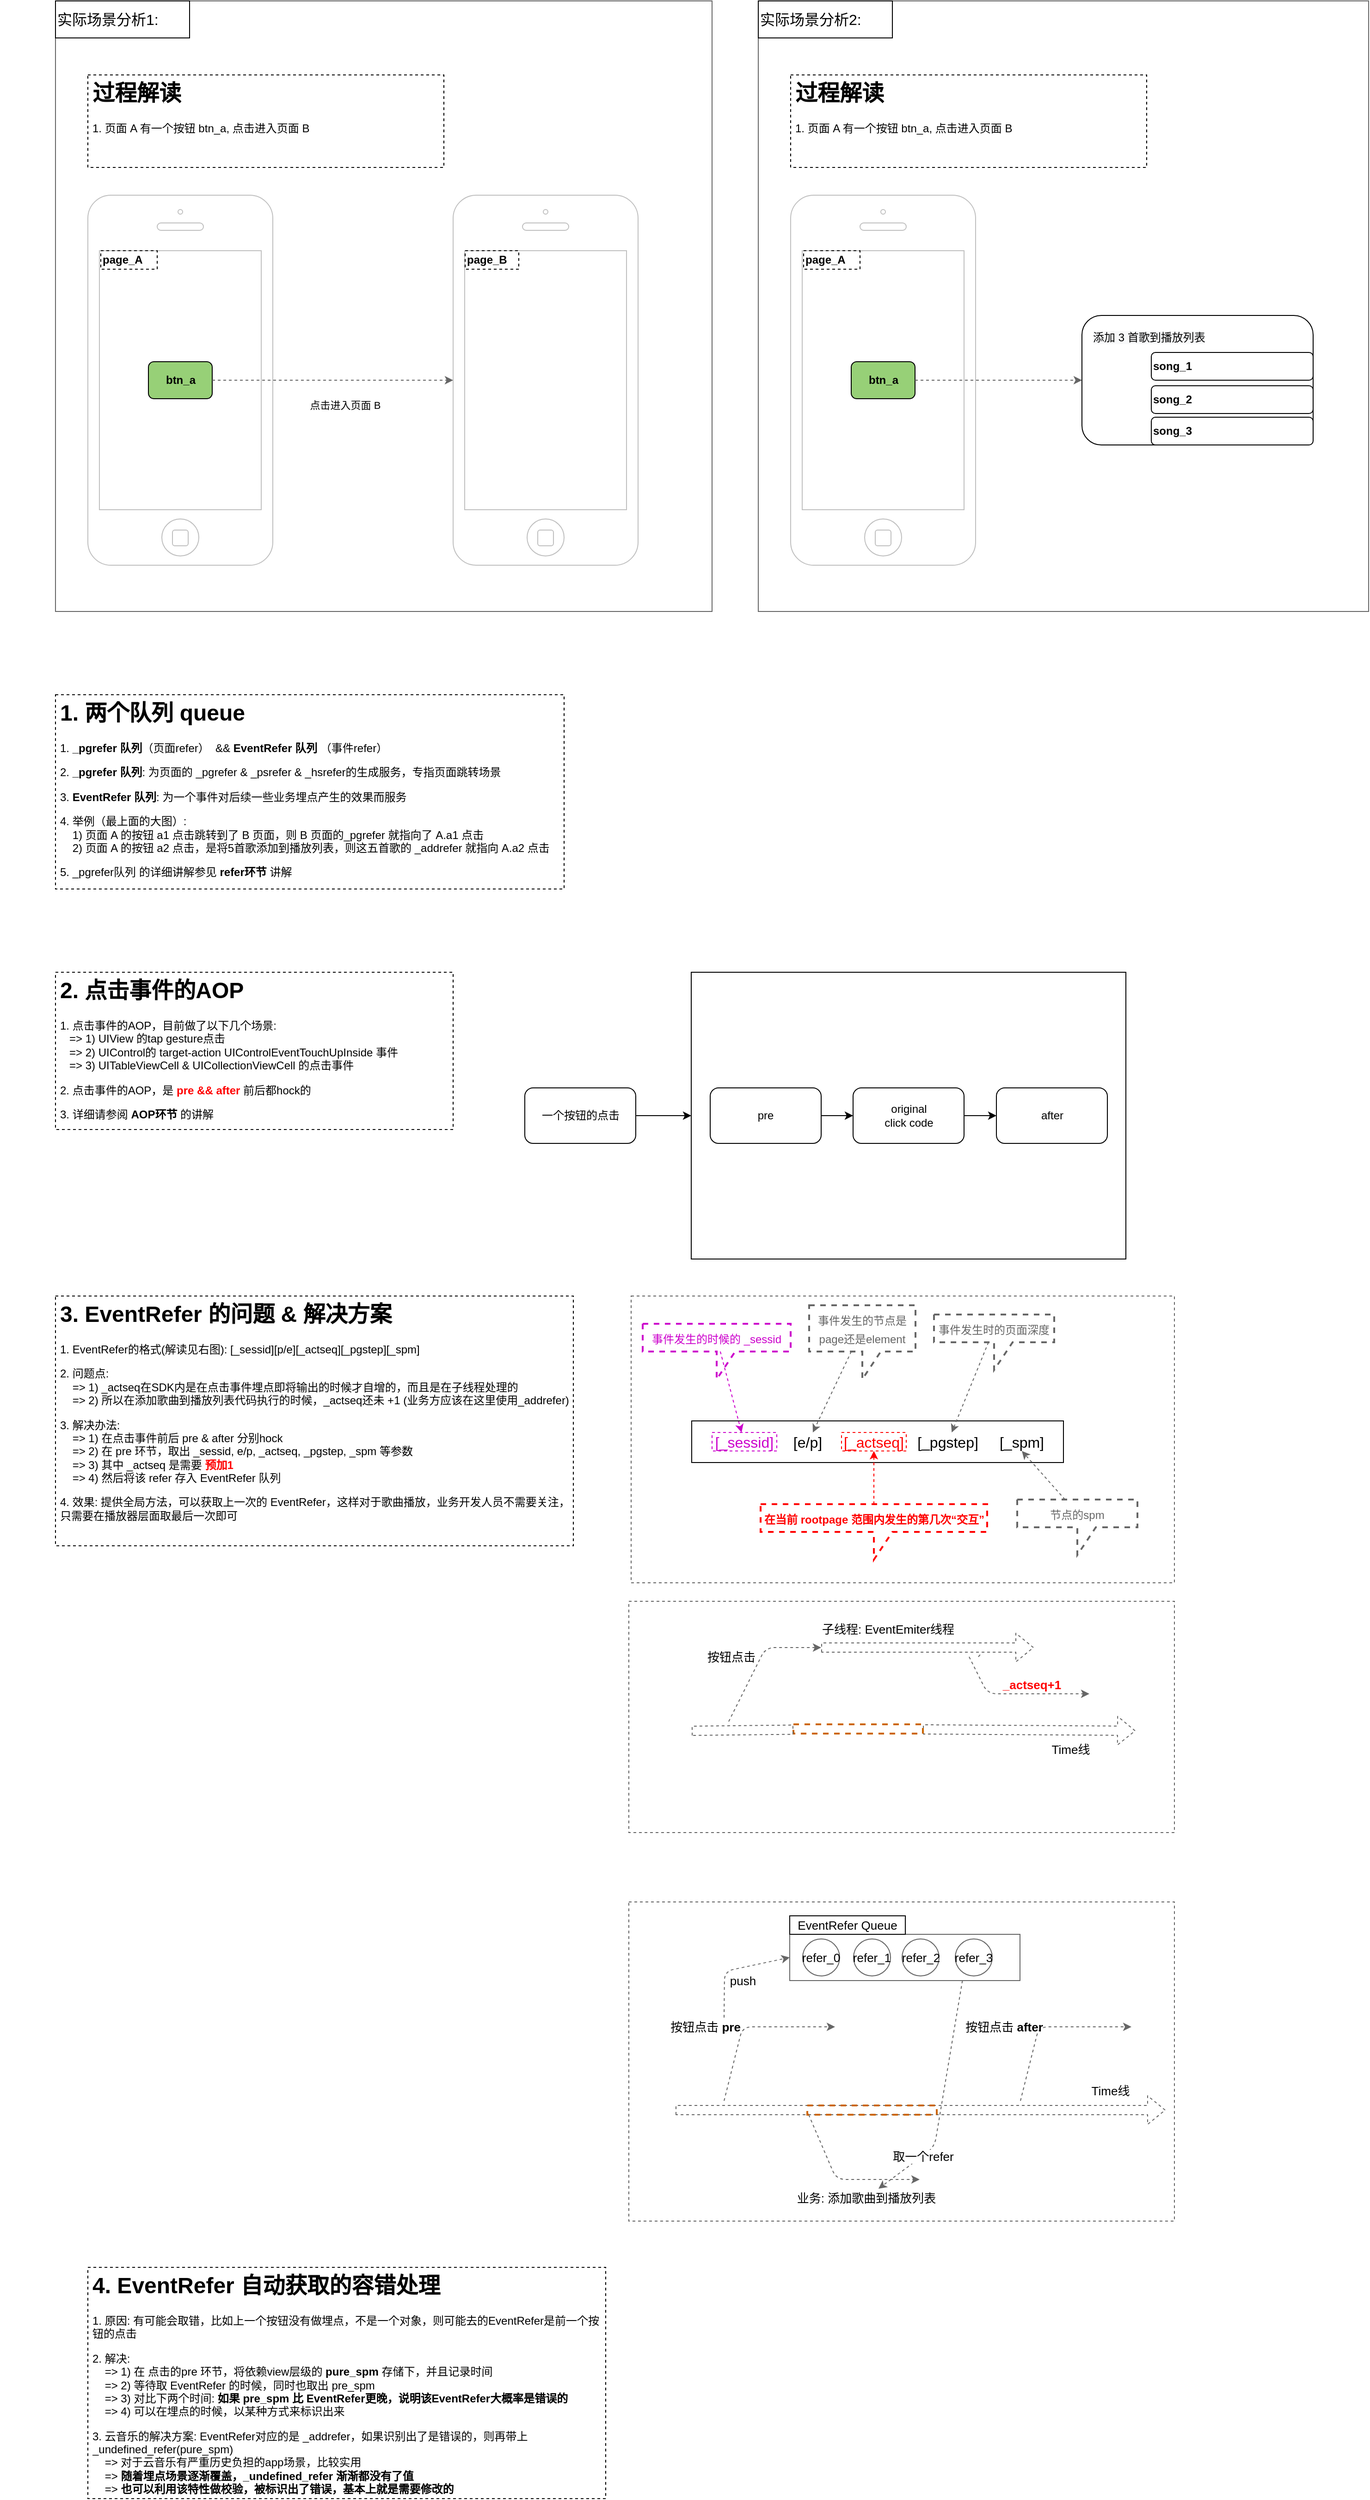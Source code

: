 <mxfile version="14.6.11" type="github">
  <diagram id="_ZPEgi9wng2458FTJGSn" name="Page-1">
    <mxGraphModel dx="2290" dy="2347" grid="1" gridSize="10" guides="1" tooltips="1" connect="1" arrows="1" fold="1" page="1" pageScale="1" pageWidth="827" pageHeight="1169" math="0" shadow="0">
      <root>
        <mxCell id="0" />
        <mxCell id="1" parent="0" />
        <mxCell id="x_XK1Yig7gq4vAHvtXbg-77" value="" style="rounded=0;whiteSpace=wrap;html=1;dashed=1;fontSize=13;fontColor=#000000;strokeWidth=1;strokeColor=#666666;" vertex="1" parent="1">
          <mxGeometry x="660" y="955" width="590" height="345" as="geometry" />
        </mxCell>
        <mxCell id="x_XK1Yig7gq4vAHvtXbg-54" value="" style="rounded=0;whiteSpace=wrap;html=1;dashed=1;fontSize=13;fontColor=#000000;strokeWidth=1;strokeColor=#666666;" vertex="1" parent="1">
          <mxGeometry x="662.5" y="300" width="587.5" height="310" as="geometry" />
        </mxCell>
        <mxCell id="x_XK1Yig7gq4vAHvtXbg-53" value="" style="rounded=0;whiteSpace=wrap;html=1;dashed=1;fontSize=13;fontColor=#000000;strokeWidth=1;strokeColor=#666666;" vertex="1" parent="1">
          <mxGeometry x="660" y="630" width="590" height="250" as="geometry" />
        </mxCell>
        <mxCell id="CS7jje6rmYeDG2XOKvHa-1" value="" style="rounded=0;whiteSpace=wrap;html=1;strokeColor=#666666;fontColor=#666666;" parent="1" vertex="1">
          <mxGeometry x="40" y="-1100" width="710" height="660" as="geometry" />
        </mxCell>
        <mxCell id="CS7jje6rmYeDG2XOKvHa-2" value="" style="html=1;verticalLabelPosition=bottom;labelBackgroundColor=#ffffff;verticalAlign=top;shadow=0;dashed=0;strokeWidth=1;shape=mxgraph.ios7.misc.iphone;strokeColor=#c0c0c0;fontColor=#000000;fillColor=#ffffff;align=left;" parent="1" vertex="1">
          <mxGeometry x="75" y="-890" width="200" height="400" as="geometry" />
        </mxCell>
        <mxCell id="CS7jje6rmYeDG2XOKvHa-3" value="page_A" style="text;html=1;fillColor=none;align=left;verticalAlign=middle;whiteSpace=wrap;rounded=0;fontColor=#000000;strokeColor=#000000;dashed=1;fontStyle=1" parent="1" vertex="1">
          <mxGeometry x="89" y="-830" width="61" height="20" as="geometry" />
        </mxCell>
        <mxCell id="CS7jje6rmYeDG2XOKvHa-6" value="btn_a" style="rounded=1;whiteSpace=wrap;html=1;fontColor=#000000;strokeColor=#000000;align=center;fontStyle=1;fillColor=#97D077;" parent="1" vertex="1">
          <mxGeometry x="140.5" y="-710" width="69" height="40" as="geometry" />
        </mxCell>
        <mxCell id="CS7jje6rmYeDG2XOKvHa-9" value="" style="html=1;verticalLabelPosition=bottom;labelBackgroundColor=#ffffff;verticalAlign=top;shadow=0;dashed=0;strokeWidth=1;shape=mxgraph.ios7.misc.iphone;strokeColor=#c0c0c0;fontColor=#000000;fillColor=#ffffff;align=left;" parent="1" vertex="1">
          <mxGeometry x="470" y="-890" width="200" height="400" as="geometry" />
        </mxCell>
        <mxCell id="CS7jje6rmYeDG2XOKvHa-10" style="edgeStyle=none;rounded=0;orthogonalLoop=1;jettySize=auto;html=1;dashed=1;fontColor=#000000;strokeColor=#666666;" parent="1" source="CS7jje6rmYeDG2XOKvHa-6" target="CS7jje6rmYeDG2XOKvHa-9" edge="1">
          <mxGeometry relative="1" as="geometry">
            <mxPoint x="586.75" y="-690" as="sourcePoint" />
          </mxGeometry>
        </mxCell>
        <mxCell id="CS7jje6rmYeDG2XOKvHa-12" value="page_B" style="text;html=1;fillColor=none;align=left;verticalAlign=middle;whiteSpace=wrap;rounded=0;fontColor=#000000;strokeColor=#000000;dashed=1;fontStyle=1" parent="1" vertex="1">
          <mxGeometry x="483" y="-830" width="58" height="20" as="geometry" />
        </mxCell>
        <mxCell id="CS7jje6rmYeDG2XOKvHa-13" value="点击进入页面 B" style="edgeLabel;html=1;align=center;verticalAlign=middle;resizable=0;points=[];fontColor=#000000;" parent="1" vertex="1" connectable="0">
          <mxGeometry x="-20" y="-650" as="geometry">
            <mxPoint x="373" y="-13" as="offset" />
          </mxGeometry>
        </mxCell>
        <mxCell id="CS7jje6rmYeDG2XOKvHa-14" value="&lt;span style=&quot;font-size: 16px&quot;&gt;实际场景分析1:&lt;/span&gt;" style="text;html=1;fillColor=none;align=left;verticalAlign=middle;whiteSpace=wrap;rounded=0;strokeColor=#000000;" parent="1" vertex="1">
          <mxGeometry x="40" y="-1100" width="145" height="40" as="geometry" />
        </mxCell>
        <mxCell id="CS7jje6rmYeDG2XOKvHa-15" value="&lt;h1&gt;过程解读&lt;/h1&gt;&lt;p&gt;1. 页面 A 有一个按钮 btn_a, 点击进入页面 B&lt;/p&gt;" style="text;html=1;fillColor=none;spacing=5;spacingTop=-20;whiteSpace=wrap;overflow=hidden;rounded=0;fontColor=#000000;align=left;strokeColor=#000000;dashed=1;" parent="1" vertex="1">
          <mxGeometry x="75" y="-1020" width="385" height="100" as="geometry" />
        </mxCell>
        <mxCell id="CS7jje6rmYeDG2XOKvHa-18" value="" style="rounded=0;whiteSpace=wrap;html=1;strokeColor=#666666;fontColor=#666666;" parent="1" vertex="1">
          <mxGeometry x="800" y="-1100" width="660" height="660" as="geometry" />
        </mxCell>
        <mxCell id="CS7jje6rmYeDG2XOKvHa-19" value="" style="html=1;verticalLabelPosition=bottom;labelBackgroundColor=#ffffff;verticalAlign=top;shadow=0;dashed=0;strokeWidth=1;shape=mxgraph.ios7.misc.iphone;strokeColor=#c0c0c0;fontColor=#000000;fillColor=#ffffff;align=left;" parent="1" vertex="1">
          <mxGeometry x="835" y="-890" width="200" height="400" as="geometry" />
        </mxCell>
        <mxCell id="CS7jje6rmYeDG2XOKvHa-20" value="page_A" style="text;html=1;fillColor=none;align=left;verticalAlign=middle;whiteSpace=wrap;rounded=0;fontColor=#000000;strokeColor=#000000;dashed=1;fontStyle=1" parent="1" vertex="1">
          <mxGeometry x="849" y="-830" width="61" height="20" as="geometry" />
        </mxCell>
        <mxCell id="CS7jje6rmYeDG2XOKvHa-21" value="btn_a" style="rounded=1;whiteSpace=wrap;html=1;fontColor=#000000;strokeColor=#000000;align=center;fontStyle=1;fillColor=#97D077;" parent="1" vertex="1">
          <mxGeometry x="900.5" y="-710" width="69" height="40" as="geometry" />
        </mxCell>
        <mxCell id="CS7jje6rmYeDG2XOKvHa-23" style="edgeStyle=none;rounded=0;orthogonalLoop=1;jettySize=auto;html=1;dashed=1;fontColor=#000000;strokeColor=#666666;" parent="1" source="CS7jje6rmYeDG2XOKvHa-21" target="CS7jje6rmYeDG2XOKvHa-27" edge="1">
          <mxGeometry relative="1" as="geometry">
            <mxPoint x="1346.75" y="-690" as="sourcePoint" />
            <mxPoint x="1140" y="-690" as="targetPoint" />
          </mxGeometry>
        </mxCell>
        <mxCell id="CS7jje6rmYeDG2XOKvHa-25" value="&lt;span style=&quot;font-size: 16px&quot;&gt;实际场景分析2:&lt;/span&gt;" style="text;html=1;fillColor=none;align=left;verticalAlign=middle;whiteSpace=wrap;rounded=0;strokeColor=#000000;" parent="1" vertex="1">
          <mxGeometry x="800" y="-1100" width="145" height="40" as="geometry" />
        </mxCell>
        <mxCell id="CS7jje6rmYeDG2XOKvHa-26" value="&lt;h1&gt;过程解读&lt;/h1&gt;&lt;p&gt;1. 页面 A 有一个按钮 btn_a, 点击进入页面 B&lt;/p&gt;" style="text;html=1;fillColor=none;spacing=5;spacingTop=-20;whiteSpace=wrap;overflow=hidden;rounded=0;fontColor=#000000;align=left;strokeColor=#000000;dashed=1;" parent="1" vertex="1">
          <mxGeometry x="835" y="-1020" width="385" height="100" as="geometry" />
        </mxCell>
        <mxCell id="CS7jje6rmYeDG2XOKvHa-27" value="" style="rounded=1;whiteSpace=wrap;html=1;" parent="1" vertex="1">
          <mxGeometry x="1150" y="-760" width="250" height="140" as="geometry" />
        </mxCell>
        <mxCell id="CS7jje6rmYeDG2XOKvHa-30" value="&lt;span style=&quot;color: rgb(0 , 0 , 0) ; font-family: &amp;#34;helvetica&amp;#34; ; font-size: 12px ; font-style: normal ; font-weight: 400 ; letter-spacing: normal ; text-align: center ; text-indent: 0px ; text-transform: none ; word-spacing: 0px ; background-color: rgb(248 , 249 , 250) ; display: inline ; float: none&quot;&gt;添加 3 首歌到播放列表&lt;/span&gt;" style="text;whiteSpace=wrap;html=1;" parent="1" vertex="1">
          <mxGeometry x="1160" y="-750" width="150" height="30" as="geometry" />
        </mxCell>
        <mxCell id="CS7jje6rmYeDG2XOKvHa-31" value="&lt;b&gt;song_1&lt;/b&gt;" style="rounded=1;whiteSpace=wrap;html=1;align=left;" parent="1" vertex="1">
          <mxGeometry x="1225" y="-720" width="175" height="30" as="geometry" />
        </mxCell>
        <mxCell id="CS7jje6rmYeDG2XOKvHa-32" value="&lt;b&gt;song_2&lt;/b&gt;" style="rounded=1;whiteSpace=wrap;html=1;align=left;" parent="1" vertex="1">
          <mxGeometry x="1225" y="-684" width="175" height="30" as="geometry" />
        </mxCell>
        <mxCell id="CS7jje6rmYeDG2XOKvHa-33" value="&lt;b&gt;song_3&lt;/b&gt;" style="rounded=1;whiteSpace=wrap;html=1;align=left;" parent="1" vertex="1">
          <mxGeometry x="1225" y="-650" width="175" height="30" as="geometry" />
        </mxCell>
        <mxCell id="CS7jje6rmYeDG2XOKvHa-34" value="&lt;h1&gt;2. 点击事件的AOP&lt;/h1&gt;&lt;p&gt;1. 点击事件的AOP，目前做了以下几个场景:&lt;br&gt;&lt;span&gt;&amp;nbsp; &amp;nbsp;=&amp;gt; 1) UIView 的tap gesture点击&lt;br&gt;&amp;nbsp; &amp;nbsp;=&amp;gt; 2) UIControl的 target-action UIControlEventTouchUpInside 事件&lt;br&gt;&amp;nbsp; &amp;nbsp;=&amp;gt; 3) UITableViewCell &amp;amp; UICollectionViewCell 的点击事件&lt;br&gt;&lt;/span&gt;&lt;/p&gt;&lt;p&gt;2. 点击事件的AOP，是 &lt;b&gt;&lt;font color=&quot;#ff0000&quot;&gt;pre &amp;amp;&amp;amp; after&lt;/font&gt;&lt;/b&gt; 前后都hock的&lt;/p&gt;&lt;p&gt;3. 详细请参阅 &lt;b&gt;AOP环节&lt;/b&gt; 的讲解&lt;/p&gt;" style="text;html=1;fillColor=none;spacing=5;spacingTop=-20;whiteSpace=wrap;overflow=hidden;rounded=0;strokeColor=#000000;dashed=1;" parent="1" vertex="1">
          <mxGeometry x="40" y="-50" width="430" height="170" as="geometry" />
        </mxCell>
        <mxCell id="x_XK1Yig7gq4vAHvtXbg-7" style="edgeStyle=orthogonalEdgeStyle;rounded=0;orthogonalLoop=1;jettySize=auto;html=1;" edge="1" parent="1" source="x_XK1Yig7gq4vAHvtXbg-1" target="x_XK1Yig7gq4vAHvtXbg-3">
          <mxGeometry relative="1" as="geometry" />
        </mxCell>
        <mxCell id="x_XK1Yig7gq4vAHvtXbg-1" value="一个按钮的点击" style="rounded=1;whiteSpace=wrap;html=1;" vertex="1" parent="1">
          <mxGeometry x="547.5" y="75" width="120" height="60" as="geometry" />
        </mxCell>
        <mxCell id="x_XK1Yig7gq4vAHvtXbg-3" value="" style="rounded=0;whiteSpace=wrap;html=1;" vertex="1" parent="1">
          <mxGeometry x="727.5" y="-50" width="470" height="310" as="geometry" />
        </mxCell>
        <mxCell id="x_XK1Yig7gq4vAHvtXbg-9" style="edgeStyle=orthogonalEdgeStyle;rounded=0;orthogonalLoop=1;jettySize=auto;html=1;" edge="1" parent="1" source="x_XK1Yig7gq4vAHvtXbg-4" target="x_XK1Yig7gq4vAHvtXbg-6">
          <mxGeometry relative="1" as="geometry" />
        </mxCell>
        <mxCell id="x_XK1Yig7gq4vAHvtXbg-4" value="original &lt;br&gt;click code" style="rounded=1;whiteSpace=wrap;html=1;" vertex="1" parent="1">
          <mxGeometry x="902.5" y="75" width="120" height="60" as="geometry" />
        </mxCell>
        <mxCell id="x_XK1Yig7gq4vAHvtXbg-8" style="edgeStyle=orthogonalEdgeStyle;rounded=0;orthogonalLoop=1;jettySize=auto;html=1;" edge="1" parent="1" source="x_XK1Yig7gq4vAHvtXbg-5" target="x_XK1Yig7gq4vAHvtXbg-4">
          <mxGeometry relative="1" as="geometry" />
        </mxCell>
        <mxCell id="x_XK1Yig7gq4vAHvtXbg-5" value="pre" style="rounded=1;whiteSpace=wrap;html=1;" vertex="1" parent="1">
          <mxGeometry x="748" y="75" width="120" height="60" as="geometry" />
        </mxCell>
        <mxCell id="x_XK1Yig7gq4vAHvtXbg-6" value="after" style="rounded=1;whiteSpace=wrap;html=1;" vertex="1" parent="1">
          <mxGeometry x="1057.5" y="75" width="120" height="60" as="geometry" />
        </mxCell>
        <mxCell id="x_XK1Yig7gq4vAHvtXbg-10" value="&lt;h1&gt;1. 两个队列 queue&lt;/h1&gt;&lt;p&gt;1. &lt;b&gt;_pgrefer 队列&lt;/b&gt;（页面refer）&amp;nbsp; &amp;amp;&amp;amp; &lt;b&gt;EventRefer 队列&lt;/b&gt; （事件refer）&lt;span&gt;&lt;br&gt;&lt;/span&gt;&lt;/p&gt;&lt;p&gt;2. &lt;b&gt;_pgrefer 队列&lt;/b&gt;: 为页面的 _pgrefer &amp;amp; _psrefer &amp;amp; _hsrefer的生成服务，专指页面跳转场景&lt;br&gt;&lt;/p&gt;&lt;p&gt;3. &lt;b&gt;EventRefer 队列&lt;/b&gt;: 为一个事件对后续一些业务埋点产生的效果而服务&lt;/p&gt;&lt;p&gt;4. 举例（最上面的大图）:&lt;br&gt;&amp;nbsp; &amp;nbsp; 1) 页面 A 的按钮 a1 点击跳转到了 B 页面，则 B 页面的_pgrefer 就指向了 A.a1 点击&lt;br&gt;&amp;nbsp; &amp;nbsp; 2) 页面 A 的按钮 a2 点击，是将5首歌添加到播放列表，则这五首歌的 _addrefer 就指向 A.a2 点击&lt;/p&gt;&lt;p&gt;5. _pgrefer队列 的详细讲解参见 &lt;b&gt;refer环节&lt;/b&gt; 讲解&lt;/p&gt;" style="text;html=1;fillColor=none;spacing=5;spacingTop=-20;whiteSpace=wrap;overflow=hidden;rounded=0;strokeColor=#000000;dashed=1;" vertex="1" parent="1">
          <mxGeometry x="40" y="-350" width="550" height="210" as="geometry" />
        </mxCell>
        <mxCell id="x_XK1Yig7gq4vAHvtXbg-11" value="&lt;h1&gt;3. EventRefer 的问题 &amp;amp; 解决方案&lt;/h1&gt;&lt;p&gt;1. EventRefer的格式(解读见右图): [_sessid][p/e][_actseq][_pgstep][_spm]&lt;/p&gt;&lt;p&gt;2. 问题点: &lt;br&gt;&amp;nbsp; &amp;nbsp; =&amp;gt; 1) _actseq在SDK内是在点击事件埋点即将输出的时候才自增的，而且是在子线程处理的&lt;br&gt;&amp;nbsp; &amp;nbsp; =&amp;gt; 2) 所以在添加歌曲到播放列表代码执行的时候，_actseq还未 +1 (业务方应该在这里使用_addrefer)&lt;br&gt;&lt;/p&gt;&lt;p&gt;3. 解决办法:&amp;nbsp;&lt;br&gt;&amp;nbsp; &amp;nbsp; =&amp;gt; 1) 在点击事件前后 pre &amp;amp; after 分别hock&lt;br&gt;&amp;nbsp; &amp;nbsp; =&amp;gt; 2) 在 pre 环节，取出 _sessid, e/p, _actseq, _pgstep, _spm 等参数&lt;br&gt;&amp;nbsp; &amp;nbsp; =&amp;gt; 3) 其中 _actseq 是需要 &lt;font color=&quot;#ff0000&quot; style=&quot;font-weight: bold&quot;&gt;预加1&lt;/font&gt;&lt;br&gt;&amp;nbsp; &amp;nbsp; =&amp;gt; 4) 然后将该 refer 存入 EventRefer 队列&lt;br&gt;&lt;/p&gt;&lt;p&gt;4. 效果: 提供全局方法，可以获取上一次的 EventRefer，这样对于歌曲播放，业务开发人员不需要关注，只需要在播放器层面取最后一次即可&lt;br&gt;&lt;/p&gt;&lt;p&gt;&lt;br&gt;&lt;/p&gt;" style="text;html=1;fillColor=none;spacing=5;spacingTop=-20;whiteSpace=wrap;overflow=hidden;rounded=0;strokeColor=#000000;dashed=1;" vertex="1" parent="1">
          <mxGeometry x="40" y="300" width="560" height="270" as="geometry" />
        </mxCell>
        <mxCell id="x_XK1Yig7gq4vAHvtXbg-12" value="" style="rounded=0;whiteSpace=wrap;html=1;" vertex="1" parent="1">
          <mxGeometry x="728" y="435" width="402" height="45" as="geometry" />
        </mxCell>
        <mxCell id="x_XK1Yig7gq4vAHvtXbg-14" value="[_sessid]" style="text;html=1;fillColor=none;align=center;verticalAlign=middle;whiteSpace=wrap;rounded=0;dashed=1;fontSize=16;fontColor=#CC00CC;strokeColor=#CC00CC;" vertex="1" parent="1">
          <mxGeometry x="750" y="447.5" width="70" height="20" as="geometry" />
        </mxCell>
        <mxCell id="x_XK1Yig7gq4vAHvtXbg-15" value="[e/p]" style="text;html=1;strokeColor=none;fillColor=none;align=center;verticalAlign=middle;whiteSpace=wrap;rounded=0;dashed=1;fontSize=16;" vertex="1" parent="1">
          <mxGeometry x="827" y="447.5" width="53" height="20" as="geometry" />
        </mxCell>
        <mxCell id="x_XK1Yig7gq4vAHvtXbg-16" value="[_actseq]" style="text;html=1;fillColor=none;align=center;verticalAlign=middle;whiteSpace=wrap;rounded=0;dashed=1;fontSize=16;fontColor=#FF0000;strokeColor=#FF0000;" vertex="1" parent="1">
          <mxGeometry x="890" y="447.5" width="70" height="20" as="geometry" />
        </mxCell>
        <mxCell id="x_XK1Yig7gq4vAHvtXbg-17" value="[_pgstep]" style="text;html=1;strokeColor=none;fillColor=none;align=center;verticalAlign=middle;whiteSpace=wrap;rounded=0;dashed=1;fontSize=16;" vertex="1" parent="1">
          <mxGeometry x="969.5" y="447.5" width="70" height="20" as="geometry" />
        </mxCell>
        <mxCell id="x_XK1Yig7gq4vAHvtXbg-18" value="[_spm]" style="text;html=1;strokeColor=none;fillColor=none;align=center;verticalAlign=middle;whiteSpace=wrap;rounded=0;dashed=1;fontSize=16;" vertex="1" parent="1">
          <mxGeometry x="1050" y="447.5" width="70" height="20" as="geometry" />
        </mxCell>
        <mxCell id="x_XK1Yig7gq4vAHvtXbg-20" style="rounded=0;orthogonalLoop=1;jettySize=auto;html=1;fontSize=16;fontColor=#CC00CC;strokeColor=#CC00CC;dashed=1;" edge="1" parent="1" source="x_XK1Yig7gq4vAHvtXbg-19" target="x_XK1Yig7gq4vAHvtXbg-14">
          <mxGeometry relative="1" as="geometry" />
        </mxCell>
        <mxCell id="x_XK1Yig7gq4vAHvtXbg-19" value="&lt;span style=&quot;font-size: 12px; text-align: left;&quot;&gt;事件发生的时候的 _sessid&lt;/span&gt;" style="shape=callout;whiteSpace=wrap;html=1;perimeter=calloutPerimeter;dashed=1;fontSize=16;strokeColor=#CC00CC;strokeWidth=2;fontColor=#CC00CC;fillColor=none;" vertex="1" parent="1">
          <mxGeometry x="675" y="330" width="160" height="60" as="geometry" />
        </mxCell>
        <mxCell id="x_XK1Yig7gq4vAHvtXbg-22" style="edgeStyle=none;rounded=0;orthogonalLoop=1;jettySize=auto;html=1;dashed=1;fontSize=16;fontColor=#666666;strokeColor=#666666;" edge="1" parent="1" source="x_XK1Yig7gq4vAHvtXbg-21" target="x_XK1Yig7gq4vAHvtXbg-15">
          <mxGeometry relative="1" as="geometry" />
        </mxCell>
        <mxCell id="x_XK1Yig7gq4vAHvtXbg-21" value="&lt;span style=&quot;font-size: 12px; text-align: left;&quot;&gt;事件发生的节点是page还是element&lt;/span&gt;" style="shape=callout;whiteSpace=wrap;html=1;perimeter=calloutPerimeter;dashed=1;fontSize=16;strokeWidth=2;fillColor=none;strokeColor=#666666;fontColor=#666666;" vertex="1" parent="1">
          <mxGeometry x="855" y="310" width="115" height="80" as="geometry" />
        </mxCell>
        <mxCell id="x_XK1Yig7gq4vAHvtXbg-24" style="edgeStyle=none;rounded=0;orthogonalLoop=1;jettySize=auto;html=1;dashed=1;fontSize=16;fontColor=#666666;strokeColor=#FF0000;" edge="1" parent="1" source="x_XK1Yig7gq4vAHvtXbg-23" target="x_XK1Yig7gq4vAHvtXbg-16">
          <mxGeometry relative="1" as="geometry" />
        </mxCell>
        <mxCell id="x_XK1Yig7gq4vAHvtXbg-23" value="&lt;b style=&quot;color: rgb(0 , 0 , 0) ; font-size: 12px ; text-align: left&quot;&gt;&lt;font color=&quot;#ff0000&quot;&gt;在当前 rootpage 范围内发生的第几次“交互”&lt;/font&gt;&lt;/b&gt;" style="shape=callout;whiteSpace=wrap;html=1;perimeter=calloutPerimeter;dashed=1;fontSize=16;strokeWidth=2;fontColor=#CC00CC;fillColor=none;strokeColor=#FF0000;" vertex="1" parent="1">
          <mxGeometry x="802.5" y="525" width="245" height="60" as="geometry" />
        </mxCell>
        <mxCell id="x_XK1Yig7gq4vAHvtXbg-26" style="edgeStyle=none;rounded=0;orthogonalLoop=1;jettySize=auto;html=1;dashed=1;fontSize=16;fontColor=#666666;strokeColor=#666666;" edge="1" parent="1" source="x_XK1Yig7gq4vAHvtXbg-25" target="x_XK1Yig7gq4vAHvtXbg-17">
          <mxGeometry relative="1" as="geometry" />
        </mxCell>
        <mxCell id="x_XK1Yig7gq4vAHvtXbg-25" value="&lt;span style=&quot;font-size: 12px ; text-align: left&quot;&gt;事件发生时的页面深度&lt;/span&gt;" style="shape=callout;whiteSpace=wrap;html=1;perimeter=calloutPerimeter;dashed=1;fontSize=16;strokeWidth=2;fillColor=none;fontColor=#666666;strokeColor=#666666;" vertex="1" parent="1">
          <mxGeometry x="990" y="320" width="130" height="60" as="geometry" />
        </mxCell>
        <mxCell id="x_XK1Yig7gq4vAHvtXbg-28" style="edgeStyle=none;rounded=0;orthogonalLoop=1;jettySize=auto;html=1;entryX=0.5;entryY=1;entryDx=0;entryDy=0;dashed=1;fontSize=16;fontColor=#666666;strokeColor=#666666;" edge="1" parent="1" source="x_XK1Yig7gq4vAHvtXbg-27" target="x_XK1Yig7gq4vAHvtXbg-18">
          <mxGeometry relative="1" as="geometry" />
        </mxCell>
        <mxCell id="x_XK1Yig7gq4vAHvtXbg-27" value="&lt;span style=&quot;font-size: 12px ; text-align: left&quot;&gt;节点的spm&lt;/span&gt;" style="shape=callout;whiteSpace=wrap;html=1;perimeter=calloutPerimeter;dashed=1;fontSize=16;strokeWidth=2;fillColor=none;fontColor=#666666;strokeColor=#666666;" vertex="1" parent="1">
          <mxGeometry x="1080" y="520" width="130" height="60" as="geometry" />
        </mxCell>
        <mxCell id="x_XK1Yig7gq4vAHvtXbg-33" value="Time线" style="text;html=1;strokeColor=none;align=center;verticalAlign=middle;whiteSpace=wrap;rounded=0;dashed=1;fontSize=13;" vertex="1" parent="1">
          <mxGeometry x="1107.5" y="780" width="60" height="20" as="geometry" />
        </mxCell>
        <mxCell id="x_XK1Yig7gq4vAHvtXbg-34" value="" style="shape=flexArrow;endArrow=classic;html=1;dashed=1;fontSize=16;fontColor=#000000;strokeColor=#666666;startArrow=none;" edge="1" parent="1" source="x_XK1Yig7gq4vAHvtXbg-47">
          <mxGeometry width="50" height="50" relative="1" as="geometry">
            <mxPoint x="728" y="770" as="sourcePoint" />
            <mxPoint x="1208" y="770" as="targetPoint" />
          </mxGeometry>
        </mxCell>
        <mxCell id="x_XK1Yig7gq4vAHvtXbg-35" value="" style="endArrow=classic;html=1;dashed=1;fontSize=16;fontColor=#000000;strokeColor=#666666;" edge="1" parent="1">
          <mxGeometry width="50" height="50" relative="1" as="geometry">
            <mxPoint x="768" y="760" as="sourcePoint" />
            <mxPoint x="868" y="680" as="targetPoint" />
            <Array as="points">
              <mxPoint x="808" y="680" />
            </Array>
          </mxGeometry>
        </mxCell>
        <mxCell id="x_XK1Yig7gq4vAHvtXbg-38" value="" style="shape=flexArrow;endArrow=classic;html=1;dashed=1;fontSize=16;fontColor=#000000;strokeColor=#666666;" edge="1" parent="1">
          <mxGeometry width="50" height="50" relative="1" as="geometry">
            <mxPoint x="868" y="680" as="sourcePoint" />
            <mxPoint x="1098" y="680" as="targetPoint" />
          </mxGeometry>
        </mxCell>
        <mxCell id="x_XK1Yig7gq4vAHvtXbg-39" value="子线程: EventEmiter线程" style="text;html=1;strokeColor=none;fillColor=none;align=left;verticalAlign=middle;whiteSpace=wrap;rounded=0;dashed=1;fontSize=13;fontColor=#000000;" vertex="1" parent="1">
          <mxGeometry x="867" y="650" width="161" height="20" as="geometry" />
        </mxCell>
        <mxCell id="x_XK1Yig7gq4vAHvtXbg-40" value="" style="endArrow=classic;html=1;dashed=1;fontSize=13;fontColor=#000000;strokeColor=#666666;startArrow=none;" edge="1" parent="1">
          <mxGeometry width="50" height="50" relative="1" as="geometry">
            <mxPoint x="1028" y="690" as="sourcePoint" />
            <mxPoint x="1158" y="730" as="targetPoint" />
            <Array as="points">
              <mxPoint x="1048" y="730" />
            </Array>
          </mxGeometry>
        </mxCell>
        <mxCell id="x_XK1Yig7gq4vAHvtXbg-42" value="" style="endArrow=none;html=1;dashed=1;fontSize=13;fontColor=#000000;strokeColor=#666666;" edge="1" parent="1">
          <mxGeometry width="50" height="50" relative="1" as="geometry">
            <mxPoint x="1038" y="690" as="sourcePoint" />
            <mxPoint x="1041.333" y="686" as="targetPoint" />
            <Array as="points" />
          </mxGeometry>
        </mxCell>
        <mxCell id="x_XK1Yig7gq4vAHvtXbg-45" value="" style="endArrow=classic;html=1;dashed=1;fontSize=13;fontColor=#000000;strokeColor=#666666;" edge="1" parent="1">
          <mxGeometry width="50" height="50" relative="1" as="geometry">
            <mxPoint x="854.5" y="1185" as="sourcePoint" />
            <mxPoint x="974.5" y="1255" as="targetPoint" />
            <Array as="points">
              <mxPoint x="884.5" y="1255" />
            </Array>
          </mxGeometry>
        </mxCell>
        <mxCell id="x_XK1Yig7gq4vAHvtXbg-47" value="" style="rounded=0;whiteSpace=wrap;html=1;dashed=1;fontSize=13;fontColor=#000000;strokeWidth=2;fillColor=none;strokeColor=#CC6600;" vertex="1" parent="1">
          <mxGeometry x="838" y="763" width="140" height="10" as="geometry" />
        </mxCell>
        <mxCell id="x_XK1Yig7gq4vAHvtXbg-48" value="" style="shape=flexArrow;endArrow=none;html=1;dashed=1;fontSize=16;fontColor=#000000;strokeColor=#666666;" edge="1" parent="1" target="x_XK1Yig7gq4vAHvtXbg-47">
          <mxGeometry width="50" height="50" relative="1" as="geometry">
            <mxPoint x="728" y="770" as="sourcePoint" />
            <mxPoint x="1338" y="770" as="targetPoint" />
          </mxGeometry>
        </mxCell>
        <mxCell id="x_XK1Yig7gq4vAHvtXbg-49" value="业务: 添加歌曲到播放列表" style="text;html=1;strokeColor=none;fillColor=none;align=center;verticalAlign=middle;whiteSpace=wrap;rounded=0;dashed=1;fontSize=13;fontColor=#000000;" vertex="1" parent="1">
          <mxGeometry x="832.5" y="1265" width="168" height="20" as="geometry" />
        </mxCell>
        <mxCell id="x_XK1Yig7gq4vAHvtXbg-50" value="按钮点击" style="text;html=1;strokeColor=none;fillColor=none;align=center;verticalAlign=middle;whiteSpace=wrap;rounded=0;dashed=1;fontSize=13;fontColor=#000000;" vertex="1" parent="1">
          <mxGeometry x="735.5" y="680" width="70" height="20" as="geometry" />
        </mxCell>
        <mxCell id="x_XK1Yig7gq4vAHvtXbg-51" value="&lt;b&gt;&lt;font color=&quot;#ff0000&quot;&gt;_actseq+1&lt;/font&gt;&lt;/b&gt;" style="text;html=1;strokeColor=none;fillColor=none;align=center;verticalAlign=middle;whiteSpace=wrap;rounded=0;dashed=1;fontSize=13;fontColor=#000000;" vertex="1" parent="1">
          <mxGeometry x="1050.5" y="710" width="90" height="20" as="geometry" />
        </mxCell>
        <mxCell id="x_XK1Yig7gq4vAHvtXbg-55" value="" style="shape=flexArrow;endArrow=classic;html=1;dashed=1;fontSize=13;fontColor=#000000;strokeColor=#666666;" edge="1" parent="1">
          <mxGeometry width="50" height="50" relative="1" as="geometry">
            <mxPoint x="710.5" y="1180" as="sourcePoint" />
            <mxPoint x="1240.5" y="1180" as="targetPoint" />
          </mxGeometry>
        </mxCell>
        <mxCell id="x_XK1Yig7gq4vAHvtXbg-56" value="Time线" style="text;html=1;strokeColor=none;align=center;verticalAlign=middle;whiteSpace=wrap;rounded=0;dashed=1;fontSize=13;" vertex="1" parent="1">
          <mxGeometry x="1150.5" y="1149" width="60" height="20" as="geometry" />
        </mxCell>
        <mxCell id="x_XK1Yig7gq4vAHvtXbg-57" value="" style="endArrow=classic;html=1;dashed=1;fontSize=13;fontColor=#000000;strokeColor=#666666;" edge="1" parent="1">
          <mxGeometry width="50" height="50" relative="1" as="geometry">
            <mxPoint x="763" y="1170" as="sourcePoint" />
            <mxPoint x="883" y="1090" as="targetPoint" />
            <Array as="points">
              <mxPoint x="783" y="1090" />
            </Array>
          </mxGeometry>
        </mxCell>
        <mxCell id="x_XK1Yig7gq4vAHvtXbg-58" value="按钮点击 &lt;b&gt;pre&lt;/b&gt;" style="text;html=1;strokeColor=none;fillColor=none;align=center;verticalAlign=middle;whiteSpace=wrap;rounded=0;dashed=1;fontSize=13;fontColor=#000000;" vertex="1" parent="1">
          <mxGeometry x="703" y="1080" width="80" height="20" as="geometry" />
        </mxCell>
        <mxCell id="x_XK1Yig7gq4vAHvtXbg-59" value="" style="endArrow=classic;html=1;dashed=1;fontSize=13;fontColor=#000000;strokeColor=#666666;" edge="1" parent="1">
          <mxGeometry width="50" height="50" relative="1" as="geometry">
            <mxPoint x="1083.5" y="1170" as="sourcePoint" />
            <mxPoint x="1203.5" y="1090" as="targetPoint" />
            <Array as="points">
              <mxPoint x="1103.5" y="1090" />
            </Array>
          </mxGeometry>
        </mxCell>
        <mxCell id="x_XK1Yig7gq4vAHvtXbg-60" value="按钮点击 &lt;b&gt;after&lt;/b&gt;" style="text;html=1;strokeColor=none;fillColor=none;align=center;verticalAlign=middle;whiteSpace=wrap;rounded=0;dashed=1;fontSize=13;fontColor=#000000;" vertex="1" parent="1">
          <mxGeometry x="1019" y="1080" width="94" height="20" as="geometry" />
        </mxCell>
        <mxCell id="x_XK1Yig7gq4vAHvtXbg-61" value="" style="rounded=0;whiteSpace=wrap;html=1;dashed=1;fontSize=13;fontColor=#000000;strokeWidth=2;fillColor=none;strokeColor=#CC6600;" vertex="1" parent="1">
          <mxGeometry x="853" y="1175" width="140" height="10" as="geometry" />
        </mxCell>
        <mxCell id="x_XK1Yig7gq4vAHvtXbg-64" value="" style="rounded=0;whiteSpace=wrap;html=1;fontSize=13;fontColor=#000000;strokeColor=#666666;strokeWidth=1;fillColor=none;" vertex="1" parent="1">
          <mxGeometry x="834" y="990" width="249" height="50" as="geometry" />
        </mxCell>
        <mxCell id="x_XK1Yig7gq4vAHvtXbg-67" value="refer_0" style="ellipse;whiteSpace=wrap;html=1;aspect=fixed;fontSize=13;fontColor=#000000;strokeColor=#666666;strokeWidth=1;fillColor=none;" vertex="1" parent="1">
          <mxGeometry x="848" y="995" width="40" height="40" as="geometry" />
        </mxCell>
        <mxCell id="x_XK1Yig7gq4vAHvtXbg-68" value="refer_1" style="ellipse;whiteSpace=wrap;html=1;aspect=fixed;fontSize=13;fontColor=#000000;strokeColor=#666666;strokeWidth=1;fillColor=none;" vertex="1" parent="1">
          <mxGeometry x="903" y="995" width="40" height="40" as="geometry" />
        </mxCell>
        <mxCell id="x_XK1Yig7gq4vAHvtXbg-69" value="refer_2" style="ellipse;whiteSpace=wrap;html=1;aspect=fixed;fontSize=13;fontColor=#000000;strokeColor=#666666;strokeWidth=1;fillColor=none;" vertex="1" parent="1">
          <mxGeometry x="955.5" y="995" width="40" height="40" as="geometry" />
        </mxCell>
        <mxCell id="x_XK1Yig7gq4vAHvtXbg-70" value="refer_3" style="ellipse;whiteSpace=wrap;html=1;aspect=fixed;fontSize=13;fontColor=#000000;strokeColor=#666666;strokeWidth=1;fillColor=none;" vertex="1" parent="1">
          <mxGeometry x="1013" y="995" width="40" height="40" as="geometry" />
        </mxCell>
        <mxCell id="x_XK1Yig7gq4vAHvtXbg-71" value="" style="endArrow=classic;html=1;dashed=1;fontSize=13;fontColor=#000000;strokeColor=#666666;entryX=0;entryY=0.5;entryDx=0;entryDy=0;exitX=0.75;exitY=0;exitDx=0;exitDy=0;" edge="1" parent="1" source="x_XK1Yig7gq4vAHvtXbg-58" target="x_XK1Yig7gq4vAHvtXbg-64">
          <mxGeometry width="50" height="50" relative="1" as="geometry">
            <mxPoint x="740.5" y="1070" as="sourcePoint" />
            <mxPoint x="790.5" y="1020" as="targetPoint" />
            <Array as="points">
              <mxPoint x="763.5" y="1030" />
            </Array>
          </mxGeometry>
        </mxCell>
        <mxCell id="x_XK1Yig7gq4vAHvtXbg-72" value="push" style="text;html=1;align=center;verticalAlign=middle;resizable=0;points=[];autosize=1;strokeColor=none;fontSize=13;fontColor=#000000;" vertex="1" parent="1">
          <mxGeometry x="763" y="1030" width="40" height="20" as="geometry" />
        </mxCell>
        <mxCell id="x_XK1Yig7gq4vAHvtXbg-73" value="EventRefer Queue" style="text;html=1;fillColor=none;align=center;verticalAlign=middle;whiteSpace=wrap;rounded=0;fontSize=13;fontColor=#000000;strokeColor=#000000;" vertex="1" parent="1">
          <mxGeometry x="834" y="970" width="125" height="20" as="geometry" />
        </mxCell>
        <mxCell id="x_XK1Yig7gq4vAHvtXbg-74" value="" style="endArrow=classic;html=1;dashed=1;fontSize=13;fontColor=#000000;strokeColor=#666666;exitX=0.75;exitY=1;exitDx=0;exitDy=0;" edge="1" parent="1" source="x_XK1Yig7gq4vAHvtXbg-64" target="x_XK1Yig7gq4vAHvtXbg-49">
          <mxGeometry width="50" height="50" relative="1" as="geometry">
            <mxPoint x="930.5" y="1130" as="sourcePoint" />
            <mxPoint x="980.5" y="1080" as="targetPoint" />
            <Array as="points">
              <mxPoint x="990.5" y="1220" />
            </Array>
          </mxGeometry>
        </mxCell>
        <mxCell id="x_XK1Yig7gq4vAHvtXbg-75" value="取一个refer" style="edgeLabel;html=1;align=center;verticalAlign=middle;resizable=0;points=[];fontSize=13;fontColor=#000000;" vertex="1" connectable="0" parent="x_XK1Yig7gq4vAHvtXbg-74">
          <mxGeometry x="0.544" relative="1" as="geometry">
            <mxPoint as="offset" />
          </mxGeometry>
        </mxCell>
        <mxCell id="x_XK1Yig7gq4vAHvtXbg-80" value="&lt;h1&gt;4. EventRefer 自动获取的容错处理&lt;/h1&gt;&lt;p&gt;&lt;span&gt;1. 原因: 有可能会取错，比如上一个按钮没有做埋点，不是一个对象，则可能去的EventRefer是前一个按钮的点击&lt;/span&gt;&lt;/p&gt;&lt;p&gt;2. 解决:&lt;br&gt;&amp;nbsp; &amp;nbsp; =&amp;gt; 1) 在 点击的pre 环节，将依赖view层级的 &lt;b&gt;pure_spm&lt;/b&gt; 存储下，并且记录时间&lt;br&gt;&amp;nbsp; &amp;nbsp; =&amp;gt; 2) 等待取 EventRefer 的时候，同时也取出 pre_spm&amp;nbsp;&lt;br&gt;&amp;nbsp; &amp;nbsp; =&amp;gt; 3) 对比下两个时间: &lt;b&gt;如果 pre_spm 比 EventRefer更晚，说明该EventRefer大概率是错误的&lt;/b&gt;&lt;br&gt;&amp;nbsp; &amp;nbsp; =&amp;gt; 4) 可以在埋点的时候，以某种方式来标识出来&lt;/p&gt;&lt;p&gt;3. 云音乐的解决方案: EventRefer对应的是 _addrefer，如果识别出了是错误的，则再带上 _undefined_refer(pure_spm)&lt;br&gt;&amp;nbsp; &amp;nbsp; =&amp;gt; 对于云音乐有严重历史负担的app场景，比较实用&lt;br&gt;&amp;nbsp; &amp;nbsp; =&amp;gt; &lt;b&gt;随着埋点场景逐渐覆盖，_undefined_refer 渐渐都没有了值&lt;/b&gt;&lt;br&gt;&amp;nbsp; &amp;nbsp; =&amp;gt; &lt;b&gt;也可以利用该特性做校验，被标识出了错误，基本上就是需要修改的&lt;/b&gt;&lt;/p&gt;" style="text;html=1;fillColor=none;spacing=5;spacingTop=-20;whiteSpace=wrap;overflow=hidden;rounded=0;strokeColor=#000000;dashed=1;" vertex="1" parent="1">
          <mxGeometry x="75" y="1350" width="560" height="250" as="geometry" />
        </mxCell>
      </root>
    </mxGraphModel>
  </diagram>
</mxfile>
